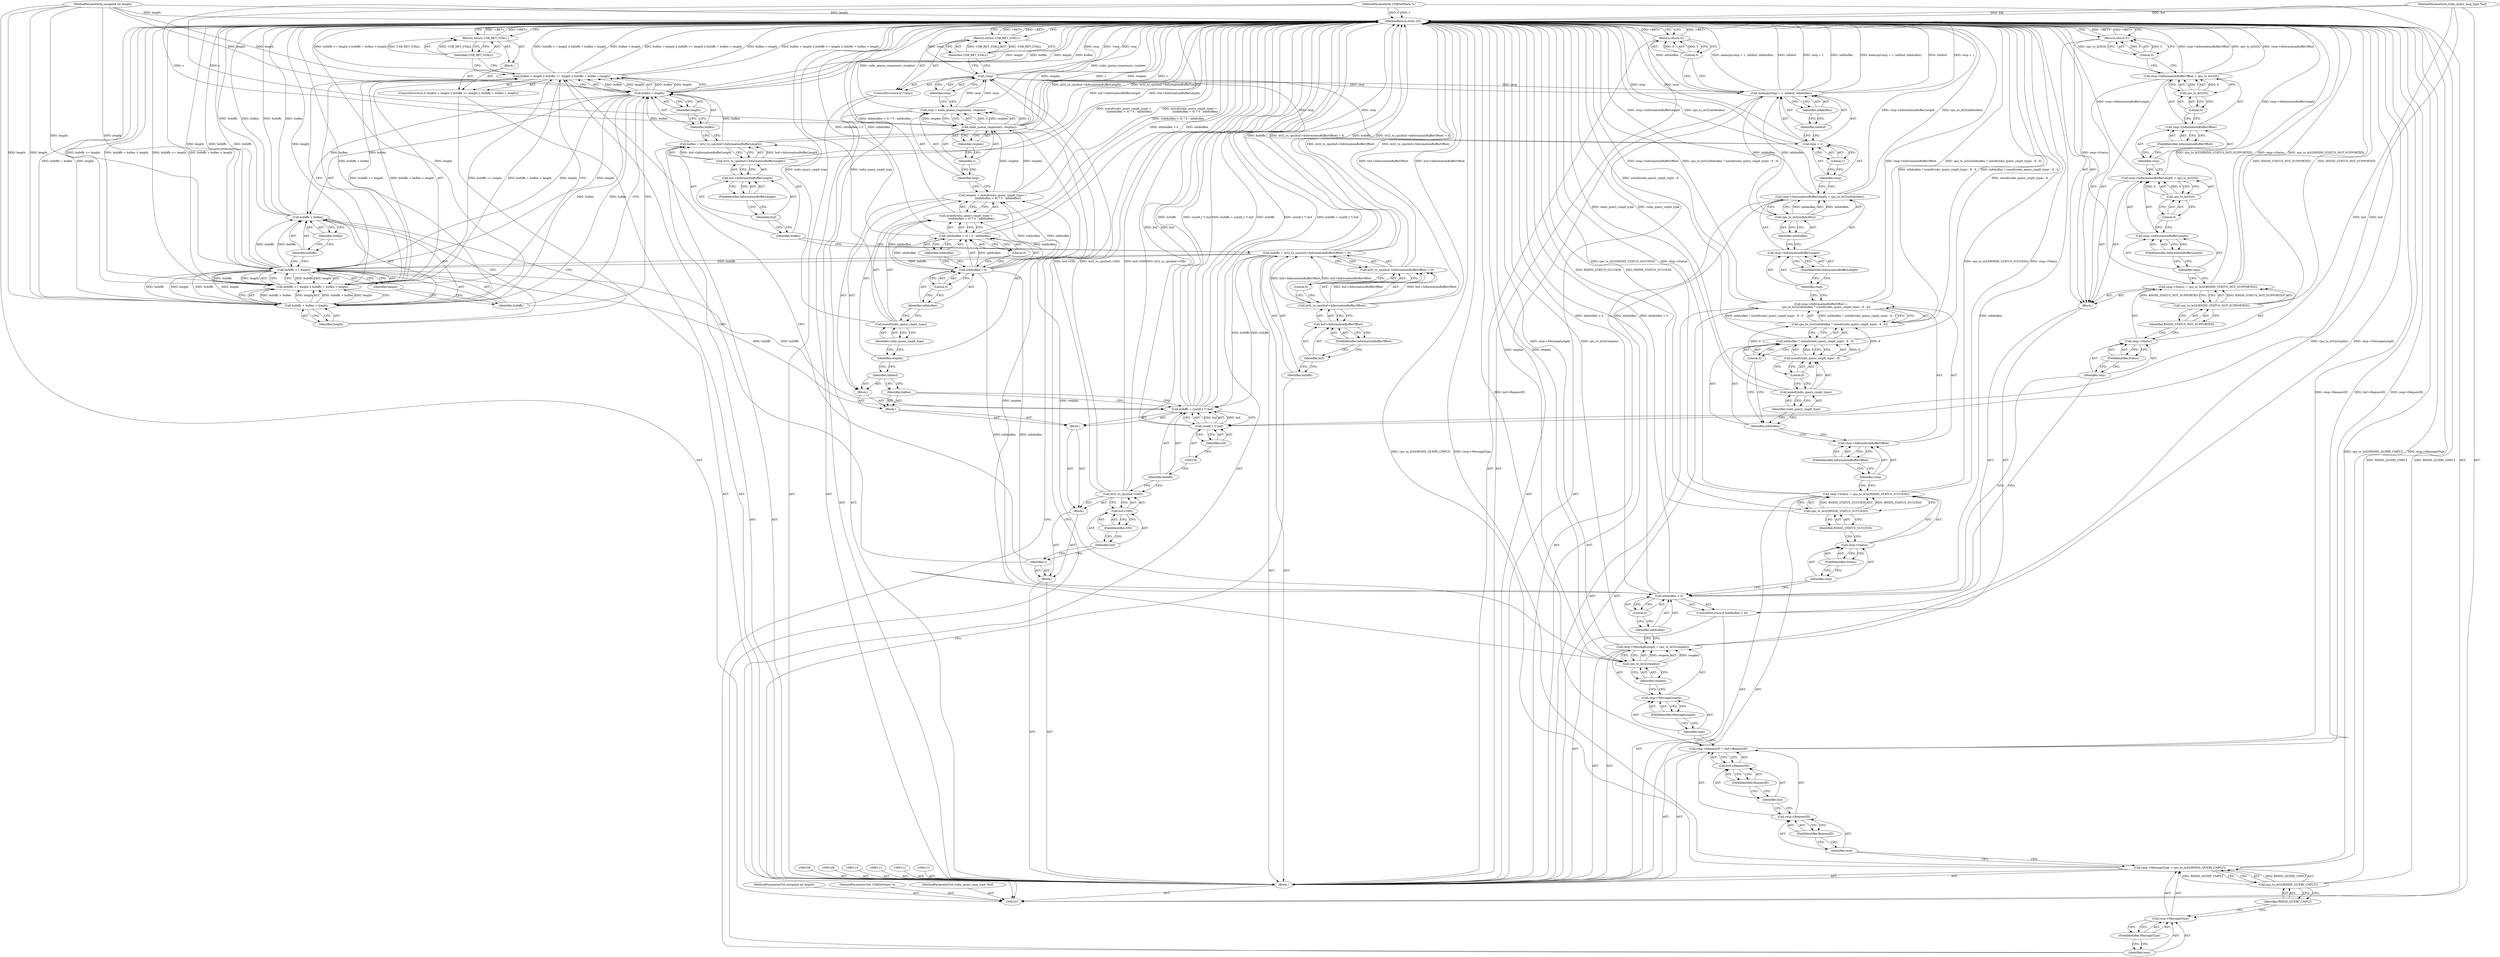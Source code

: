 digraph "0_qemu_fe3c546c5ff2a6210f9a4d8561cc64051ca8603e" {
"1000259" [label="(MethodReturn,static int)"];
"1000104" [label="(MethodParameterIn,USBNetState *s)"];
"1000349" [label="(MethodParameterOut,USBNetState *s)"];
"1000116" [label="(Call,le32_to_cpu(buf->InformationBufferOffset) + 8)"];
"1000117" [label="(Call,le32_to_cpu(buf->InformationBufferOffset))"];
"1000118" [label="(Call,buf->InformationBufferOffset)"];
"1000119" [label="(Identifier,buf)"];
"1000120" [label="(FieldIdentifier,InformationBufferOffset)"];
"1000114" [label="(Call,bufoffs = le32_to_cpu(buf->InformationBufferOffset) + 8)"];
"1000115" [label="(Identifier,bufoffs)"];
"1000121" [label="(Literal,8)"];
"1000124" [label="(Call,le32_to_cpu(buf->InformationBufferLength))"];
"1000125" [label="(Call,buf->InformationBufferLength)"];
"1000126" [label="(Identifier,buf)"];
"1000127" [label="(FieldIdentifier,InformationBufferLength)"];
"1000122" [label="(Call,buflen = le32_to_cpu(buf->InformationBufferLength))"];
"1000123" [label="(Identifier,buflen)"];
"1000132" [label="(Identifier,length)"];
"1000133" [label="(Call,bufoffs >= length || bufoffs + buflen > length)"];
"1000134" [label="(Call,bufoffs >= length)"];
"1000135" [label="(Identifier,bufoffs)"];
"1000136" [label="(Identifier,length)"];
"1000128" [label="(ControlStructure,if (buflen > length || bufoffs >= length || bufoffs + buflen > length))"];
"1000137" [label="(Call,bufoffs + buflen > length)"];
"1000138" [label="(Call,bufoffs + buflen)"];
"1000139" [label="(Identifier,bufoffs)"];
"1000140" [label="(Identifier,buflen)"];
"1000141" [label="(Identifier,length)"];
"1000142" [label="(Block,)"];
"1000129" [label="(Call,buflen > length || bufoffs >= length || bufoffs + buflen > length)"];
"1000130" [label="(Call,buflen > length)"];
"1000131" [label="(Identifier,buflen)"];
"1000144" [label="(Identifier,USB_RET_STALL)"];
"1000143" [label="(Return,return USB_RET_STALL;)"];
"1000145" [label="(Block,)"];
"1000146" [label="(Identifier,s)"];
"1000147" [label="(Block,)"];
"1000148" [label="(Call,le32_to_cpu(buf->OID))"];
"1000149" [label="(Call,buf->OID)"];
"1000150" [label="(Identifier,buf)"];
"1000151" [label="(FieldIdentifier,OID)"];
"1000152" [label="(Block,)"];
"1000153" [label="(Call,bufoffs + (uint8_t *) buf)"];
"1000154" [label="(Identifier,bufoffs)"];
"1000155" [label="(Call,(uint8_t *) buf)"];
"1000157" [label="(Identifier,buf)"];
"1000158" [label="(Block,)"];
"1000159" [label="(Identifier,buflen)"];
"1000160" [label="(Block,)"];
"1000161" [label="(Identifier,infobuf)"];
"1000164" [label="(Call,sizeof(rndis_query_cmplt_type) +\n            ((infobuflen < 0) ? 0 : infobuflen))"];
"1000165" [label="(Call,sizeof(rndis_query_cmplt_type))"];
"1000166" [label="(Identifier,rndis_query_cmplt_type)"];
"1000162" [label="(Call,resplen = sizeof(rndis_query_cmplt_type) +\n            ((infobuflen < 0) ? 0 : infobuflen))"];
"1000163" [label="(Identifier,resplen)"];
"1000105" [label="(MethodParameterIn,rndis_query_msg_type *buf)"];
"1000350" [label="(MethodParameterOut,rndis_query_msg_type *buf)"];
"1000106" [label="(MethodParameterIn,unsigned int length)"];
"1000351" [label="(MethodParameterOut,unsigned int length)"];
"1000167" [label="(Call,(infobuflen < 0) ? 0 : infobuflen)"];
"1000168" [label="(Call,infobuflen < 0)"];
"1000169" [label="(Identifier,infobuflen)"];
"1000170" [label="(Literal,0)"];
"1000171" [label="(Literal,0)"];
"1000172" [label="(Identifier,infobuflen)"];
"1000175" [label="(Call,rndis_queue_response(s, resplen))"];
"1000176" [label="(Identifier,s)"];
"1000177" [label="(Identifier,resplen)"];
"1000173" [label="(Call,resp = rndis_queue_response(s, resplen))"];
"1000174" [label="(Identifier,resp)"];
"1000178" [label="(ControlStructure,if (!resp))"];
"1000179" [label="(Call,!resp)"];
"1000180" [label="(Identifier,resp)"];
"1000182" [label="(Identifier,USB_RET_STALL)"];
"1000181" [label="(Return,return USB_RET_STALL;)"];
"1000186" [label="(FieldIdentifier,MessageType)"];
"1000187" [label="(Call,cpu_to_le32(RNDIS_QUERY_CMPLT))"];
"1000188" [label="(Identifier,RNDIS_QUERY_CMPLT)"];
"1000183" [label="(Call,resp->MessageType = cpu_to_le32(RNDIS_QUERY_CMPLT))"];
"1000184" [label="(Call,resp->MessageType)"];
"1000185" [label="(Identifier,resp)"];
"1000192" [label="(FieldIdentifier,RequestID)"];
"1000193" [label="(Call,buf->RequestID)"];
"1000194" [label="(Identifier,buf)"];
"1000195" [label="(FieldIdentifier,RequestID)"];
"1000189" [label="(Call,resp->RequestID = buf->RequestID)"];
"1000190" [label="(Call,resp->RequestID)"];
"1000191" [label="(Identifier,resp)"];
"1000199" [label="(FieldIdentifier,MessageLength)"];
"1000200" [label="(Call,cpu_to_le32(resplen))"];
"1000201" [label="(Identifier,resplen)"];
"1000196" [label="(Call,resp->MessageLength = cpu_to_le32(resplen))"];
"1000197" [label="(Call,resp->MessageLength)"];
"1000198" [label="(Identifier,resp)"];
"1000205" [label="(Literal,0)"];
"1000206" [label="(Block,)"];
"1000202" [label="(ControlStructure,if (infobuflen < 0))"];
"1000203" [label="(Call,infobuflen < 0)"];
"1000204" [label="(Identifier,infobuflen)"];
"1000107" [label="(Block,)"];
"1000210" [label="(FieldIdentifier,Status)"];
"1000211" [label="(Call,cpu_to_le32(RNDIS_STATUS_NOT_SUPPORTED))"];
"1000212" [label="(Identifier,RNDIS_STATUS_NOT_SUPPORTED)"];
"1000207" [label="(Call,resp->Status = cpu_to_le32(RNDIS_STATUS_NOT_SUPPORTED))"];
"1000208" [label="(Call,resp->Status)"];
"1000209" [label="(Identifier,resp)"];
"1000216" [label="(FieldIdentifier,InformationBufferLength)"];
"1000217" [label="(Call,cpu_to_le32(0))"];
"1000218" [label="(Literal,0)"];
"1000213" [label="(Call,resp->InformationBufferLength = cpu_to_le32(0))"];
"1000214" [label="(Call,resp->InformationBufferLength)"];
"1000215" [label="(Identifier,resp)"];
"1000222" [label="(FieldIdentifier,InformationBufferOffset)"];
"1000223" [label="(Call,cpu_to_le32(0))"];
"1000224" [label="(Literal,0)"];
"1000219" [label="(Call,resp->InformationBufferOffset = cpu_to_le32(0))"];
"1000220" [label="(Call,resp->InformationBufferOffset)"];
"1000221" [label="(Identifier,resp)"];
"1000226" [label="(Literal,0)"];
"1000225" [label="(Return,return 0;)"];
"1000230" [label="(FieldIdentifier,Status)"];
"1000231" [label="(Call,cpu_to_le32(RNDIS_STATUS_SUCCESS))"];
"1000232" [label="(Identifier,RNDIS_STATUS_SUCCESS)"];
"1000227" [label="(Call,resp->Status = cpu_to_le32(RNDIS_STATUS_SUCCESS))"];
"1000228" [label="(Call,resp->Status)"];
"1000229" [label="(Identifier,resp)"];
"1000236" [label="(FieldIdentifier,InformationBufferOffset)"];
"1000233" [label="(Call,resp->InformationBufferOffset =\n            cpu_to_le32(infobuflen ? sizeof(rndis_query_cmplt_type) - 8 : 0))"];
"1000234" [label="(Call,resp->InformationBufferOffset)"];
"1000235" [label="(Identifier,resp)"];
"1000237" [label="(Call,cpu_to_le32(infobuflen ? sizeof(rndis_query_cmplt_type) - 8 : 0))"];
"1000238" [label="(Call,infobuflen ? sizeof(rndis_query_cmplt_type) - 8 : 0)"];
"1000239" [label="(Identifier,infobuflen)"];
"1000240" [label="(Call,sizeof(rndis_query_cmplt_type) - 8)"];
"1000241" [label="(Call,sizeof(rndis_query_cmplt_type))"];
"1000242" [label="(Identifier,rndis_query_cmplt_type)"];
"1000243" [label="(Literal,8)"];
"1000244" [label="(Literal,0)"];
"1000248" [label="(FieldIdentifier,InformationBufferLength)"];
"1000249" [label="(Call,cpu_to_le32(infobuflen))"];
"1000245" [label="(Call,resp->InformationBufferLength = cpu_to_le32(infobuflen))"];
"1000246" [label="(Call,resp->InformationBufferLength)"];
"1000247" [label="(Identifier,resp)"];
"1000250" [label="(Identifier,infobuflen)"];
"1000252" [label="(Call,resp + 1)"];
"1000253" [label="(Identifier,resp)"];
"1000254" [label="(Literal,1)"];
"1000255" [label="(Identifier,infobuf)"];
"1000256" [label="(Identifier,infobuflen)"];
"1000251" [label="(Call,memcpy(resp + 1, infobuf, infobuflen))"];
"1000258" [label="(Literal,0)"];
"1000257" [label="(Return,return 0;)"];
"1000259" -> "1000103"  [label="AST: "];
"1000259" -> "1000143"  [label="CFG: "];
"1000259" -> "1000181"  [label="CFG: "];
"1000259" -> "1000225"  [label="CFG: "];
"1000259" -> "1000257"  [label="CFG: "];
"1000181" -> "1000259"  [label="DDG: <RET>"];
"1000257" -> "1000259"  [label="DDG: <RET>"];
"1000143" -> "1000259"  [label="DDG: <RET>"];
"1000129" -> "1000259"  [label="DDG: bufoffs >= length || bufoffs + buflen > length"];
"1000129" -> "1000259"  [label="DDG: buflen > length"];
"1000129" -> "1000259"  [label="DDG: buflen > length || bufoffs >= length || bufoffs + buflen > length"];
"1000175" -> "1000259"  [label="DDG: resplen"];
"1000175" -> "1000259"  [label="DDG: s"];
"1000137" -> "1000259"  [label="DDG: bufoffs + buflen"];
"1000137" -> "1000259"  [label="DDG: length"];
"1000187" -> "1000259"  [label="DDG: RNDIS_QUERY_CMPLT"];
"1000116" -> "1000259"  [label="DDG: le32_to_cpu(buf->InformationBufferOffset)"];
"1000167" -> "1000259"  [label="DDG: infobuflen < 0"];
"1000167" -> "1000259"  [label="DDG: infobuflen"];
"1000162" -> "1000259"  [label="DDG: sizeof(rndis_query_cmplt_type) +\n            ((infobuflen < 0) ? 0 : infobuflen)"];
"1000183" -> "1000259"  [label="DDG: cpu_to_le32(RNDIS_QUERY_CMPLT)"];
"1000183" -> "1000259"  [label="DDG: resp->MessageType"];
"1000251" -> "1000259"  [label="DDG: memcpy(resp + 1, infobuf, infobuflen)"];
"1000251" -> "1000259"  [label="DDG: infobuf"];
"1000251" -> "1000259"  [label="DDG: resp + 1"];
"1000251" -> "1000259"  [label="DDG: infobuflen"];
"1000124" -> "1000259"  [label="DDG: buf->InformationBufferLength"];
"1000200" -> "1000259"  [label="DDG: resplen"];
"1000219" -> "1000259"  [label="DDG: cpu_to_le32(0)"];
"1000219" -> "1000259"  [label="DDG: resp->InformationBufferOffset"];
"1000233" -> "1000259"  [label="DDG: cpu_to_le32(infobuflen ? sizeof(rndis_query_cmplt_type) - 8 : 0)"];
"1000233" -> "1000259"  [label="DDG: resp->InformationBufferOffset"];
"1000252" -> "1000259"  [label="DDG: resp"];
"1000189" -> "1000259"  [label="DDG: resp->RequestID"];
"1000189" -> "1000259"  [label="DDG: buf->RequestID"];
"1000196" -> "1000259"  [label="DDG: cpu_to_le32(resplen)"];
"1000196" -> "1000259"  [label="DDG: resp->MessageLength"];
"1000155" -> "1000259"  [label="DDG: buf"];
"1000179" -> "1000259"  [label="DDG: !resp"];
"1000179" -> "1000259"  [label="DDG: resp"];
"1000104" -> "1000259"  [label="DDG: s"];
"1000105" -> "1000259"  [label="DDG: buf"];
"1000238" -> "1000259"  [label="DDG: sizeof(rndis_query_cmplt_type) - 8"];
"1000227" -> "1000259"  [label="DDG: resp->Status"];
"1000227" -> "1000259"  [label="DDG: cpu_to_le32(RNDIS_STATUS_SUCCESS)"];
"1000213" -> "1000259"  [label="DDG: resp->InformationBufferLength"];
"1000237" -> "1000259"  [label="DDG: infobuflen ? sizeof(rndis_query_cmplt_type) - 8 : 0"];
"1000130" -> "1000259"  [label="DDG: length"];
"1000130" -> "1000259"  [label="DDG: buflen"];
"1000138" -> "1000259"  [label="DDG: bufoffs"];
"1000138" -> "1000259"  [label="DDG: buflen"];
"1000165" -> "1000259"  [label="DDG: rndis_query_cmplt_type"];
"1000153" -> "1000259"  [label="DDG: (uint8_t *) buf"];
"1000153" -> "1000259"  [label="DDG: bufoffs + (uint8_t *) buf"];
"1000153" -> "1000259"  [label="DDG: bufoffs"];
"1000164" -> "1000259"  [label="DDG: (infobuflen < 0) ? 0 : infobuflen"];
"1000133" -> "1000259"  [label="DDG: bufoffs >= length"];
"1000133" -> "1000259"  [label="DDG: bufoffs + buflen > length"];
"1000203" -> "1000259"  [label="DDG: infobuflen < 0"];
"1000203" -> "1000259"  [label="DDG: infobuflen"];
"1000114" -> "1000259"  [label="DDG: bufoffs"];
"1000114" -> "1000259"  [label="DDG: le32_to_cpu(buf->InformationBufferOffset) + 8"];
"1000207" -> "1000259"  [label="DDG: resp->Status"];
"1000207" -> "1000259"  [label="DDG: cpu_to_le32(RNDIS_STATUS_NOT_SUPPORTED)"];
"1000148" -> "1000259"  [label="DDG: buf->OID"];
"1000148" -> "1000259"  [label="DDG: le32_to_cpu(buf->OID)"];
"1000117" -> "1000259"  [label="DDG: buf->InformationBufferOffset"];
"1000211" -> "1000259"  [label="DDG: RNDIS_STATUS_NOT_SUPPORTED"];
"1000231" -> "1000259"  [label="DDG: RNDIS_STATUS_SUCCESS"];
"1000134" -> "1000259"  [label="DDG: bufoffs"];
"1000134" -> "1000259"  [label="DDG: length"];
"1000241" -> "1000259"  [label="DDG: rndis_query_cmplt_type"];
"1000245" -> "1000259"  [label="DDG: resp->InformationBufferLength"];
"1000245" -> "1000259"  [label="DDG: cpu_to_le32(infobuflen)"];
"1000106" -> "1000259"  [label="DDG: length"];
"1000173" -> "1000259"  [label="DDG: rndis_queue_response(s, resplen)"];
"1000122" -> "1000259"  [label="DDG: le32_to_cpu(buf->InformationBufferLength)"];
"1000225" -> "1000259"  [label="DDG: <RET>"];
"1000104" -> "1000103"  [label="AST: "];
"1000104" -> "1000259"  [label="DDG: s"];
"1000104" -> "1000175"  [label="DDG: s"];
"1000349" -> "1000103"  [label="AST: "];
"1000116" -> "1000114"  [label="AST: "];
"1000116" -> "1000121"  [label="CFG: "];
"1000117" -> "1000116"  [label="AST: "];
"1000121" -> "1000116"  [label="AST: "];
"1000114" -> "1000116"  [label="CFG: "];
"1000116" -> "1000259"  [label="DDG: le32_to_cpu(buf->InformationBufferOffset)"];
"1000117" -> "1000116"  [label="DDG: buf->InformationBufferOffset"];
"1000117" -> "1000116"  [label="AST: "];
"1000117" -> "1000118"  [label="CFG: "];
"1000118" -> "1000117"  [label="AST: "];
"1000121" -> "1000117"  [label="CFG: "];
"1000117" -> "1000259"  [label="DDG: buf->InformationBufferOffset"];
"1000117" -> "1000114"  [label="DDG: buf->InformationBufferOffset"];
"1000117" -> "1000116"  [label="DDG: buf->InformationBufferOffset"];
"1000118" -> "1000117"  [label="AST: "];
"1000118" -> "1000120"  [label="CFG: "];
"1000119" -> "1000118"  [label="AST: "];
"1000120" -> "1000118"  [label="AST: "];
"1000117" -> "1000118"  [label="CFG: "];
"1000119" -> "1000118"  [label="AST: "];
"1000119" -> "1000115"  [label="CFG: "];
"1000120" -> "1000119"  [label="CFG: "];
"1000120" -> "1000118"  [label="AST: "];
"1000120" -> "1000119"  [label="CFG: "];
"1000118" -> "1000120"  [label="CFG: "];
"1000114" -> "1000107"  [label="AST: "];
"1000114" -> "1000116"  [label="CFG: "];
"1000115" -> "1000114"  [label="AST: "];
"1000116" -> "1000114"  [label="AST: "];
"1000123" -> "1000114"  [label="CFG: "];
"1000114" -> "1000259"  [label="DDG: bufoffs"];
"1000114" -> "1000259"  [label="DDG: le32_to_cpu(buf->InformationBufferOffset) + 8"];
"1000117" -> "1000114"  [label="DDG: buf->InformationBufferOffset"];
"1000114" -> "1000134"  [label="DDG: bufoffs"];
"1000114" -> "1000153"  [label="DDG: bufoffs"];
"1000115" -> "1000114"  [label="AST: "];
"1000115" -> "1000103"  [label="CFG: "];
"1000119" -> "1000115"  [label="CFG: "];
"1000121" -> "1000116"  [label="AST: "];
"1000121" -> "1000117"  [label="CFG: "];
"1000116" -> "1000121"  [label="CFG: "];
"1000124" -> "1000122"  [label="AST: "];
"1000124" -> "1000125"  [label="CFG: "];
"1000125" -> "1000124"  [label="AST: "];
"1000122" -> "1000124"  [label="CFG: "];
"1000124" -> "1000259"  [label="DDG: buf->InformationBufferLength"];
"1000124" -> "1000122"  [label="DDG: buf->InformationBufferLength"];
"1000125" -> "1000124"  [label="AST: "];
"1000125" -> "1000127"  [label="CFG: "];
"1000126" -> "1000125"  [label="AST: "];
"1000127" -> "1000125"  [label="AST: "];
"1000124" -> "1000125"  [label="CFG: "];
"1000126" -> "1000125"  [label="AST: "];
"1000126" -> "1000123"  [label="CFG: "];
"1000127" -> "1000126"  [label="CFG: "];
"1000127" -> "1000125"  [label="AST: "];
"1000127" -> "1000126"  [label="CFG: "];
"1000125" -> "1000127"  [label="CFG: "];
"1000122" -> "1000107"  [label="AST: "];
"1000122" -> "1000124"  [label="CFG: "];
"1000123" -> "1000122"  [label="AST: "];
"1000124" -> "1000122"  [label="AST: "];
"1000131" -> "1000122"  [label="CFG: "];
"1000122" -> "1000259"  [label="DDG: le32_to_cpu(buf->InformationBufferLength)"];
"1000124" -> "1000122"  [label="DDG: buf->InformationBufferLength"];
"1000122" -> "1000130"  [label="DDG: buflen"];
"1000123" -> "1000122"  [label="AST: "];
"1000123" -> "1000114"  [label="CFG: "];
"1000126" -> "1000123"  [label="CFG: "];
"1000132" -> "1000130"  [label="AST: "];
"1000132" -> "1000131"  [label="CFG: "];
"1000130" -> "1000132"  [label="CFG: "];
"1000133" -> "1000129"  [label="AST: "];
"1000133" -> "1000134"  [label="CFG: "];
"1000133" -> "1000137"  [label="CFG: "];
"1000134" -> "1000133"  [label="AST: "];
"1000137" -> "1000133"  [label="AST: "];
"1000129" -> "1000133"  [label="CFG: "];
"1000133" -> "1000259"  [label="DDG: bufoffs >= length"];
"1000133" -> "1000259"  [label="DDG: bufoffs + buflen > length"];
"1000133" -> "1000129"  [label="DDG: bufoffs >= length"];
"1000133" -> "1000129"  [label="DDG: bufoffs + buflen > length"];
"1000134" -> "1000133"  [label="DDG: bufoffs"];
"1000134" -> "1000133"  [label="DDG: length"];
"1000137" -> "1000133"  [label="DDG: bufoffs + buflen"];
"1000137" -> "1000133"  [label="DDG: length"];
"1000134" -> "1000133"  [label="AST: "];
"1000134" -> "1000136"  [label="CFG: "];
"1000135" -> "1000134"  [label="AST: "];
"1000136" -> "1000134"  [label="AST: "];
"1000139" -> "1000134"  [label="CFG: "];
"1000133" -> "1000134"  [label="CFG: "];
"1000134" -> "1000259"  [label="DDG: bufoffs"];
"1000134" -> "1000259"  [label="DDG: length"];
"1000134" -> "1000133"  [label="DDG: bufoffs"];
"1000134" -> "1000133"  [label="DDG: length"];
"1000114" -> "1000134"  [label="DDG: bufoffs"];
"1000130" -> "1000134"  [label="DDG: length"];
"1000106" -> "1000134"  [label="DDG: length"];
"1000134" -> "1000137"  [label="DDG: bufoffs"];
"1000134" -> "1000137"  [label="DDG: length"];
"1000134" -> "1000138"  [label="DDG: bufoffs"];
"1000134" -> "1000153"  [label="DDG: bufoffs"];
"1000135" -> "1000134"  [label="AST: "];
"1000135" -> "1000130"  [label="CFG: "];
"1000136" -> "1000135"  [label="CFG: "];
"1000136" -> "1000134"  [label="AST: "];
"1000136" -> "1000135"  [label="CFG: "];
"1000134" -> "1000136"  [label="CFG: "];
"1000128" -> "1000107"  [label="AST: "];
"1000129" -> "1000128"  [label="AST: "];
"1000142" -> "1000128"  [label="AST: "];
"1000137" -> "1000133"  [label="AST: "];
"1000137" -> "1000141"  [label="CFG: "];
"1000138" -> "1000137"  [label="AST: "];
"1000141" -> "1000137"  [label="AST: "];
"1000133" -> "1000137"  [label="CFG: "];
"1000137" -> "1000259"  [label="DDG: bufoffs + buflen"];
"1000137" -> "1000259"  [label="DDG: length"];
"1000137" -> "1000133"  [label="DDG: bufoffs + buflen"];
"1000137" -> "1000133"  [label="DDG: length"];
"1000134" -> "1000137"  [label="DDG: bufoffs"];
"1000134" -> "1000137"  [label="DDG: length"];
"1000130" -> "1000137"  [label="DDG: buflen"];
"1000106" -> "1000137"  [label="DDG: length"];
"1000138" -> "1000137"  [label="AST: "];
"1000138" -> "1000140"  [label="CFG: "];
"1000139" -> "1000138"  [label="AST: "];
"1000140" -> "1000138"  [label="AST: "];
"1000141" -> "1000138"  [label="CFG: "];
"1000138" -> "1000259"  [label="DDG: bufoffs"];
"1000138" -> "1000259"  [label="DDG: buflen"];
"1000134" -> "1000138"  [label="DDG: bufoffs"];
"1000130" -> "1000138"  [label="DDG: buflen"];
"1000139" -> "1000138"  [label="AST: "];
"1000139" -> "1000134"  [label="CFG: "];
"1000140" -> "1000139"  [label="CFG: "];
"1000140" -> "1000138"  [label="AST: "];
"1000140" -> "1000139"  [label="CFG: "];
"1000138" -> "1000140"  [label="CFG: "];
"1000141" -> "1000137"  [label="AST: "];
"1000141" -> "1000138"  [label="CFG: "];
"1000137" -> "1000141"  [label="CFG: "];
"1000142" -> "1000128"  [label="AST: "];
"1000143" -> "1000142"  [label="AST: "];
"1000129" -> "1000128"  [label="AST: "];
"1000129" -> "1000130"  [label="CFG: "];
"1000129" -> "1000133"  [label="CFG: "];
"1000130" -> "1000129"  [label="AST: "];
"1000133" -> "1000129"  [label="AST: "];
"1000144" -> "1000129"  [label="CFG: "];
"1000146" -> "1000129"  [label="CFG: "];
"1000129" -> "1000259"  [label="DDG: bufoffs >= length || bufoffs + buflen > length"];
"1000129" -> "1000259"  [label="DDG: buflen > length"];
"1000129" -> "1000259"  [label="DDG: buflen > length || bufoffs >= length || bufoffs + buflen > length"];
"1000130" -> "1000129"  [label="DDG: buflen"];
"1000130" -> "1000129"  [label="DDG: length"];
"1000133" -> "1000129"  [label="DDG: bufoffs >= length"];
"1000133" -> "1000129"  [label="DDG: bufoffs + buflen > length"];
"1000130" -> "1000129"  [label="AST: "];
"1000130" -> "1000132"  [label="CFG: "];
"1000131" -> "1000130"  [label="AST: "];
"1000132" -> "1000130"  [label="AST: "];
"1000135" -> "1000130"  [label="CFG: "];
"1000129" -> "1000130"  [label="CFG: "];
"1000130" -> "1000259"  [label="DDG: length"];
"1000130" -> "1000259"  [label="DDG: buflen"];
"1000130" -> "1000129"  [label="DDG: buflen"];
"1000130" -> "1000129"  [label="DDG: length"];
"1000122" -> "1000130"  [label="DDG: buflen"];
"1000106" -> "1000130"  [label="DDG: length"];
"1000130" -> "1000134"  [label="DDG: length"];
"1000130" -> "1000137"  [label="DDG: buflen"];
"1000130" -> "1000138"  [label="DDG: buflen"];
"1000131" -> "1000130"  [label="AST: "];
"1000131" -> "1000122"  [label="CFG: "];
"1000132" -> "1000131"  [label="CFG: "];
"1000144" -> "1000143"  [label="AST: "];
"1000144" -> "1000129"  [label="CFG: "];
"1000143" -> "1000144"  [label="CFG: "];
"1000144" -> "1000143"  [label="DDG: USB_RET_STALL"];
"1000143" -> "1000142"  [label="AST: "];
"1000143" -> "1000144"  [label="CFG: "];
"1000144" -> "1000143"  [label="AST: "];
"1000259" -> "1000143"  [label="CFG: "];
"1000143" -> "1000259"  [label="DDG: <RET>"];
"1000144" -> "1000143"  [label="DDG: USB_RET_STALL"];
"1000145" -> "1000107"  [label="AST: "];
"1000146" -> "1000145"  [label="AST: "];
"1000147" -> "1000145"  [label="AST: "];
"1000146" -> "1000145"  [label="AST: "];
"1000146" -> "1000129"  [label="CFG: "];
"1000150" -> "1000146"  [label="CFG: "];
"1000147" -> "1000145"  [label="AST: "];
"1000148" -> "1000147"  [label="AST: "];
"1000152" -> "1000147"  [label="AST: "];
"1000148" -> "1000147"  [label="AST: "];
"1000148" -> "1000149"  [label="CFG: "];
"1000149" -> "1000148"  [label="AST: "];
"1000154" -> "1000148"  [label="CFG: "];
"1000148" -> "1000259"  [label="DDG: buf->OID"];
"1000148" -> "1000259"  [label="DDG: le32_to_cpu(buf->OID)"];
"1000149" -> "1000148"  [label="AST: "];
"1000149" -> "1000151"  [label="CFG: "];
"1000150" -> "1000149"  [label="AST: "];
"1000151" -> "1000149"  [label="AST: "];
"1000148" -> "1000149"  [label="CFG: "];
"1000150" -> "1000149"  [label="AST: "];
"1000150" -> "1000146"  [label="CFG: "];
"1000151" -> "1000150"  [label="CFG: "];
"1000151" -> "1000149"  [label="AST: "];
"1000151" -> "1000150"  [label="CFG: "];
"1000149" -> "1000151"  [label="CFG: "];
"1000152" -> "1000147"  [label="AST: "];
"1000153" -> "1000152"  [label="AST: "];
"1000158" -> "1000152"  [label="AST: "];
"1000153" -> "1000152"  [label="AST: "];
"1000153" -> "1000155"  [label="CFG: "];
"1000154" -> "1000153"  [label="AST: "];
"1000155" -> "1000153"  [label="AST: "];
"1000159" -> "1000153"  [label="CFG: "];
"1000153" -> "1000259"  [label="DDG: (uint8_t *) buf"];
"1000153" -> "1000259"  [label="DDG: bufoffs + (uint8_t *) buf"];
"1000153" -> "1000259"  [label="DDG: bufoffs"];
"1000114" -> "1000153"  [label="DDG: bufoffs"];
"1000134" -> "1000153"  [label="DDG: bufoffs"];
"1000155" -> "1000153"  [label="DDG: buf"];
"1000154" -> "1000153"  [label="AST: "];
"1000154" -> "1000148"  [label="CFG: "];
"1000156" -> "1000154"  [label="CFG: "];
"1000155" -> "1000153"  [label="AST: "];
"1000155" -> "1000157"  [label="CFG: "];
"1000156" -> "1000155"  [label="AST: "];
"1000157" -> "1000155"  [label="AST: "];
"1000153" -> "1000155"  [label="CFG: "];
"1000155" -> "1000259"  [label="DDG: buf"];
"1000155" -> "1000153"  [label="DDG: buf"];
"1000105" -> "1000155"  [label="DDG: buf"];
"1000157" -> "1000155"  [label="AST: "];
"1000157" -> "1000156"  [label="CFG: "];
"1000155" -> "1000157"  [label="CFG: "];
"1000158" -> "1000152"  [label="AST: "];
"1000159" -> "1000158"  [label="AST: "];
"1000160" -> "1000158"  [label="AST: "];
"1000159" -> "1000158"  [label="AST: "];
"1000159" -> "1000153"  [label="CFG: "];
"1000161" -> "1000159"  [label="CFG: "];
"1000160" -> "1000158"  [label="AST: "];
"1000161" -> "1000160"  [label="AST: "];
"1000162" -> "1000160"  [label="AST: "];
"1000161" -> "1000160"  [label="AST: "];
"1000161" -> "1000159"  [label="CFG: "];
"1000163" -> "1000161"  [label="CFG: "];
"1000164" -> "1000162"  [label="AST: "];
"1000164" -> "1000167"  [label="CFG: "];
"1000165" -> "1000164"  [label="AST: "];
"1000167" -> "1000164"  [label="AST: "];
"1000162" -> "1000164"  [label="CFG: "];
"1000164" -> "1000259"  [label="DDG: (infobuflen < 0) ? 0 : infobuflen"];
"1000168" -> "1000164"  [label="DDG: infobuflen"];
"1000165" -> "1000164"  [label="AST: "];
"1000165" -> "1000166"  [label="CFG: "];
"1000166" -> "1000165"  [label="AST: "];
"1000169" -> "1000165"  [label="CFG: "];
"1000165" -> "1000259"  [label="DDG: rndis_query_cmplt_type"];
"1000166" -> "1000165"  [label="AST: "];
"1000166" -> "1000163"  [label="CFG: "];
"1000165" -> "1000166"  [label="CFG: "];
"1000162" -> "1000160"  [label="AST: "];
"1000162" -> "1000164"  [label="CFG: "];
"1000163" -> "1000162"  [label="AST: "];
"1000164" -> "1000162"  [label="AST: "];
"1000174" -> "1000162"  [label="CFG: "];
"1000162" -> "1000259"  [label="DDG: sizeof(rndis_query_cmplt_type) +\n            ((infobuflen < 0) ? 0 : infobuflen)"];
"1000168" -> "1000162"  [label="DDG: infobuflen"];
"1000162" -> "1000175"  [label="DDG: resplen"];
"1000163" -> "1000162"  [label="AST: "];
"1000163" -> "1000161"  [label="CFG: "];
"1000166" -> "1000163"  [label="CFG: "];
"1000105" -> "1000103"  [label="AST: "];
"1000105" -> "1000259"  [label="DDG: buf"];
"1000105" -> "1000155"  [label="DDG: buf"];
"1000350" -> "1000103"  [label="AST: "];
"1000106" -> "1000103"  [label="AST: "];
"1000106" -> "1000259"  [label="DDG: length"];
"1000106" -> "1000130"  [label="DDG: length"];
"1000106" -> "1000134"  [label="DDG: length"];
"1000106" -> "1000137"  [label="DDG: length"];
"1000351" -> "1000103"  [label="AST: "];
"1000167" -> "1000164"  [label="AST: "];
"1000167" -> "1000171"  [label="CFG: "];
"1000167" -> "1000172"  [label="CFG: "];
"1000168" -> "1000167"  [label="AST: "];
"1000171" -> "1000167"  [label="AST: "];
"1000172" -> "1000167"  [label="AST: "];
"1000164" -> "1000167"  [label="CFG: "];
"1000167" -> "1000259"  [label="DDG: infobuflen < 0"];
"1000167" -> "1000259"  [label="DDG: infobuflen"];
"1000168" -> "1000167"  [label="DDG: infobuflen"];
"1000168" -> "1000167"  [label="AST: "];
"1000168" -> "1000170"  [label="CFG: "];
"1000169" -> "1000168"  [label="AST: "];
"1000170" -> "1000168"  [label="AST: "];
"1000171" -> "1000168"  [label="CFG: "];
"1000172" -> "1000168"  [label="CFG: "];
"1000168" -> "1000162"  [label="DDG: infobuflen"];
"1000168" -> "1000164"  [label="DDG: infobuflen"];
"1000168" -> "1000167"  [label="DDG: infobuflen"];
"1000168" -> "1000203"  [label="DDG: infobuflen"];
"1000169" -> "1000168"  [label="AST: "];
"1000169" -> "1000165"  [label="CFG: "];
"1000170" -> "1000169"  [label="CFG: "];
"1000170" -> "1000168"  [label="AST: "];
"1000170" -> "1000169"  [label="CFG: "];
"1000168" -> "1000170"  [label="CFG: "];
"1000171" -> "1000167"  [label="AST: "];
"1000171" -> "1000168"  [label="CFG: "];
"1000167" -> "1000171"  [label="CFG: "];
"1000172" -> "1000167"  [label="AST: "];
"1000172" -> "1000168"  [label="CFG: "];
"1000167" -> "1000172"  [label="CFG: "];
"1000175" -> "1000173"  [label="AST: "];
"1000175" -> "1000177"  [label="CFG: "];
"1000176" -> "1000175"  [label="AST: "];
"1000177" -> "1000175"  [label="AST: "];
"1000173" -> "1000175"  [label="CFG: "];
"1000175" -> "1000259"  [label="DDG: resplen"];
"1000175" -> "1000259"  [label="DDG: s"];
"1000175" -> "1000173"  [label="DDG: s"];
"1000175" -> "1000173"  [label="DDG: resplen"];
"1000104" -> "1000175"  [label="DDG: s"];
"1000162" -> "1000175"  [label="DDG: resplen"];
"1000175" -> "1000200"  [label="DDG: resplen"];
"1000176" -> "1000175"  [label="AST: "];
"1000176" -> "1000174"  [label="CFG: "];
"1000177" -> "1000176"  [label="CFG: "];
"1000177" -> "1000175"  [label="AST: "];
"1000177" -> "1000176"  [label="CFG: "];
"1000175" -> "1000177"  [label="CFG: "];
"1000173" -> "1000107"  [label="AST: "];
"1000173" -> "1000175"  [label="CFG: "];
"1000174" -> "1000173"  [label="AST: "];
"1000175" -> "1000173"  [label="AST: "];
"1000180" -> "1000173"  [label="CFG: "];
"1000173" -> "1000259"  [label="DDG: rndis_queue_response(s, resplen)"];
"1000175" -> "1000173"  [label="DDG: s"];
"1000175" -> "1000173"  [label="DDG: resplen"];
"1000173" -> "1000179"  [label="DDG: resp"];
"1000174" -> "1000173"  [label="AST: "];
"1000174" -> "1000162"  [label="CFG: "];
"1000176" -> "1000174"  [label="CFG: "];
"1000178" -> "1000107"  [label="AST: "];
"1000179" -> "1000178"  [label="AST: "];
"1000181" -> "1000178"  [label="AST: "];
"1000179" -> "1000178"  [label="AST: "];
"1000179" -> "1000180"  [label="CFG: "];
"1000180" -> "1000179"  [label="AST: "];
"1000182" -> "1000179"  [label="CFG: "];
"1000185" -> "1000179"  [label="CFG: "];
"1000179" -> "1000259"  [label="DDG: !resp"];
"1000179" -> "1000259"  [label="DDG: resp"];
"1000173" -> "1000179"  [label="DDG: resp"];
"1000179" -> "1000251"  [label="DDG: resp"];
"1000179" -> "1000252"  [label="DDG: resp"];
"1000180" -> "1000179"  [label="AST: "];
"1000180" -> "1000173"  [label="CFG: "];
"1000179" -> "1000180"  [label="CFG: "];
"1000182" -> "1000181"  [label="AST: "];
"1000182" -> "1000179"  [label="CFG: "];
"1000181" -> "1000182"  [label="CFG: "];
"1000182" -> "1000181"  [label="DDG: USB_RET_STALL"];
"1000181" -> "1000178"  [label="AST: "];
"1000181" -> "1000182"  [label="CFG: "];
"1000182" -> "1000181"  [label="AST: "];
"1000259" -> "1000181"  [label="CFG: "];
"1000181" -> "1000259"  [label="DDG: <RET>"];
"1000182" -> "1000181"  [label="DDG: USB_RET_STALL"];
"1000186" -> "1000184"  [label="AST: "];
"1000186" -> "1000185"  [label="CFG: "];
"1000184" -> "1000186"  [label="CFG: "];
"1000187" -> "1000183"  [label="AST: "];
"1000187" -> "1000188"  [label="CFG: "];
"1000188" -> "1000187"  [label="AST: "];
"1000183" -> "1000187"  [label="CFG: "];
"1000187" -> "1000259"  [label="DDG: RNDIS_QUERY_CMPLT"];
"1000187" -> "1000183"  [label="DDG: RNDIS_QUERY_CMPLT"];
"1000188" -> "1000187"  [label="AST: "];
"1000188" -> "1000184"  [label="CFG: "];
"1000187" -> "1000188"  [label="CFG: "];
"1000183" -> "1000107"  [label="AST: "];
"1000183" -> "1000187"  [label="CFG: "];
"1000184" -> "1000183"  [label="AST: "];
"1000187" -> "1000183"  [label="AST: "];
"1000191" -> "1000183"  [label="CFG: "];
"1000183" -> "1000259"  [label="DDG: cpu_to_le32(RNDIS_QUERY_CMPLT)"];
"1000183" -> "1000259"  [label="DDG: resp->MessageType"];
"1000187" -> "1000183"  [label="DDG: RNDIS_QUERY_CMPLT"];
"1000184" -> "1000183"  [label="AST: "];
"1000184" -> "1000186"  [label="CFG: "];
"1000185" -> "1000184"  [label="AST: "];
"1000186" -> "1000184"  [label="AST: "];
"1000188" -> "1000184"  [label="CFG: "];
"1000185" -> "1000184"  [label="AST: "];
"1000185" -> "1000179"  [label="CFG: "];
"1000186" -> "1000185"  [label="CFG: "];
"1000192" -> "1000190"  [label="AST: "];
"1000192" -> "1000191"  [label="CFG: "];
"1000190" -> "1000192"  [label="CFG: "];
"1000193" -> "1000189"  [label="AST: "];
"1000193" -> "1000195"  [label="CFG: "];
"1000194" -> "1000193"  [label="AST: "];
"1000195" -> "1000193"  [label="AST: "];
"1000189" -> "1000193"  [label="CFG: "];
"1000194" -> "1000193"  [label="AST: "];
"1000194" -> "1000190"  [label="CFG: "];
"1000195" -> "1000194"  [label="CFG: "];
"1000195" -> "1000193"  [label="AST: "];
"1000195" -> "1000194"  [label="CFG: "];
"1000193" -> "1000195"  [label="CFG: "];
"1000189" -> "1000107"  [label="AST: "];
"1000189" -> "1000193"  [label="CFG: "];
"1000190" -> "1000189"  [label="AST: "];
"1000193" -> "1000189"  [label="AST: "];
"1000198" -> "1000189"  [label="CFG: "];
"1000189" -> "1000259"  [label="DDG: resp->RequestID"];
"1000189" -> "1000259"  [label="DDG: buf->RequestID"];
"1000190" -> "1000189"  [label="AST: "];
"1000190" -> "1000192"  [label="CFG: "];
"1000191" -> "1000190"  [label="AST: "];
"1000192" -> "1000190"  [label="AST: "];
"1000194" -> "1000190"  [label="CFG: "];
"1000191" -> "1000190"  [label="AST: "];
"1000191" -> "1000183"  [label="CFG: "];
"1000192" -> "1000191"  [label="CFG: "];
"1000199" -> "1000197"  [label="AST: "];
"1000199" -> "1000198"  [label="CFG: "];
"1000197" -> "1000199"  [label="CFG: "];
"1000200" -> "1000196"  [label="AST: "];
"1000200" -> "1000201"  [label="CFG: "];
"1000201" -> "1000200"  [label="AST: "];
"1000196" -> "1000200"  [label="CFG: "];
"1000200" -> "1000259"  [label="DDG: resplen"];
"1000200" -> "1000196"  [label="DDG: resplen"];
"1000175" -> "1000200"  [label="DDG: resplen"];
"1000201" -> "1000200"  [label="AST: "];
"1000201" -> "1000197"  [label="CFG: "];
"1000200" -> "1000201"  [label="CFG: "];
"1000196" -> "1000107"  [label="AST: "];
"1000196" -> "1000200"  [label="CFG: "];
"1000197" -> "1000196"  [label="AST: "];
"1000200" -> "1000196"  [label="AST: "];
"1000204" -> "1000196"  [label="CFG: "];
"1000196" -> "1000259"  [label="DDG: cpu_to_le32(resplen)"];
"1000196" -> "1000259"  [label="DDG: resp->MessageLength"];
"1000200" -> "1000196"  [label="DDG: resplen"];
"1000197" -> "1000196"  [label="AST: "];
"1000197" -> "1000199"  [label="CFG: "];
"1000198" -> "1000197"  [label="AST: "];
"1000199" -> "1000197"  [label="AST: "];
"1000201" -> "1000197"  [label="CFG: "];
"1000198" -> "1000197"  [label="AST: "];
"1000198" -> "1000189"  [label="CFG: "];
"1000199" -> "1000198"  [label="CFG: "];
"1000205" -> "1000203"  [label="AST: "];
"1000205" -> "1000204"  [label="CFG: "];
"1000203" -> "1000205"  [label="CFG: "];
"1000206" -> "1000202"  [label="AST: "];
"1000207" -> "1000206"  [label="AST: "];
"1000213" -> "1000206"  [label="AST: "];
"1000219" -> "1000206"  [label="AST: "];
"1000225" -> "1000206"  [label="AST: "];
"1000202" -> "1000107"  [label="AST: "];
"1000203" -> "1000202"  [label="AST: "];
"1000206" -> "1000202"  [label="AST: "];
"1000203" -> "1000202"  [label="AST: "];
"1000203" -> "1000205"  [label="CFG: "];
"1000204" -> "1000203"  [label="AST: "];
"1000205" -> "1000203"  [label="AST: "];
"1000209" -> "1000203"  [label="CFG: "];
"1000229" -> "1000203"  [label="CFG: "];
"1000203" -> "1000259"  [label="DDG: infobuflen < 0"];
"1000203" -> "1000259"  [label="DDG: infobuflen"];
"1000168" -> "1000203"  [label="DDG: infobuflen"];
"1000204" -> "1000203"  [label="AST: "];
"1000204" -> "1000196"  [label="CFG: "];
"1000205" -> "1000204"  [label="CFG: "];
"1000107" -> "1000103"  [label="AST: "];
"1000108" -> "1000107"  [label="AST: "];
"1000109" -> "1000107"  [label="AST: "];
"1000110" -> "1000107"  [label="AST: "];
"1000111" -> "1000107"  [label="AST: "];
"1000112" -> "1000107"  [label="AST: "];
"1000113" -> "1000107"  [label="AST: "];
"1000114" -> "1000107"  [label="AST: "];
"1000122" -> "1000107"  [label="AST: "];
"1000128" -> "1000107"  [label="AST: "];
"1000145" -> "1000107"  [label="AST: "];
"1000173" -> "1000107"  [label="AST: "];
"1000178" -> "1000107"  [label="AST: "];
"1000183" -> "1000107"  [label="AST: "];
"1000189" -> "1000107"  [label="AST: "];
"1000196" -> "1000107"  [label="AST: "];
"1000202" -> "1000107"  [label="AST: "];
"1000227" -> "1000107"  [label="AST: "];
"1000233" -> "1000107"  [label="AST: "];
"1000245" -> "1000107"  [label="AST: "];
"1000251" -> "1000107"  [label="AST: "];
"1000257" -> "1000107"  [label="AST: "];
"1000210" -> "1000208"  [label="AST: "];
"1000210" -> "1000209"  [label="CFG: "];
"1000208" -> "1000210"  [label="CFG: "];
"1000211" -> "1000207"  [label="AST: "];
"1000211" -> "1000212"  [label="CFG: "];
"1000212" -> "1000211"  [label="AST: "];
"1000207" -> "1000211"  [label="CFG: "];
"1000211" -> "1000259"  [label="DDG: RNDIS_STATUS_NOT_SUPPORTED"];
"1000211" -> "1000207"  [label="DDG: RNDIS_STATUS_NOT_SUPPORTED"];
"1000212" -> "1000211"  [label="AST: "];
"1000212" -> "1000208"  [label="CFG: "];
"1000211" -> "1000212"  [label="CFG: "];
"1000207" -> "1000206"  [label="AST: "];
"1000207" -> "1000211"  [label="CFG: "];
"1000208" -> "1000207"  [label="AST: "];
"1000211" -> "1000207"  [label="AST: "];
"1000215" -> "1000207"  [label="CFG: "];
"1000207" -> "1000259"  [label="DDG: resp->Status"];
"1000207" -> "1000259"  [label="DDG: cpu_to_le32(RNDIS_STATUS_NOT_SUPPORTED)"];
"1000211" -> "1000207"  [label="DDG: RNDIS_STATUS_NOT_SUPPORTED"];
"1000208" -> "1000207"  [label="AST: "];
"1000208" -> "1000210"  [label="CFG: "];
"1000209" -> "1000208"  [label="AST: "];
"1000210" -> "1000208"  [label="AST: "];
"1000212" -> "1000208"  [label="CFG: "];
"1000209" -> "1000208"  [label="AST: "];
"1000209" -> "1000203"  [label="CFG: "];
"1000210" -> "1000209"  [label="CFG: "];
"1000216" -> "1000214"  [label="AST: "];
"1000216" -> "1000215"  [label="CFG: "];
"1000214" -> "1000216"  [label="CFG: "];
"1000217" -> "1000213"  [label="AST: "];
"1000217" -> "1000218"  [label="CFG: "];
"1000218" -> "1000217"  [label="AST: "];
"1000213" -> "1000217"  [label="CFG: "];
"1000217" -> "1000213"  [label="DDG: 0"];
"1000218" -> "1000217"  [label="AST: "];
"1000218" -> "1000214"  [label="CFG: "];
"1000217" -> "1000218"  [label="CFG: "];
"1000213" -> "1000206"  [label="AST: "];
"1000213" -> "1000217"  [label="CFG: "];
"1000214" -> "1000213"  [label="AST: "];
"1000217" -> "1000213"  [label="AST: "];
"1000221" -> "1000213"  [label="CFG: "];
"1000213" -> "1000259"  [label="DDG: resp->InformationBufferLength"];
"1000217" -> "1000213"  [label="DDG: 0"];
"1000214" -> "1000213"  [label="AST: "];
"1000214" -> "1000216"  [label="CFG: "];
"1000215" -> "1000214"  [label="AST: "];
"1000216" -> "1000214"  [label="AST: "];
"1000218" -> "1000214"  [label="CFG: "];
"1000215" -> "1000214"  [label="AST: "];
"1000215" -> "1000207"  [label="CFG: "];
"1000216" -> "1000215"  [label="CFG: "];
"1000222" -> "1000220"  [label="AST: "];
"1000222" -> "1000221"  [label="CFG: "];
"1000220" -> "1000222"  [label="CFG: "];
"1000223" -> "1000219"  [label="AST: "];
"1000223" -> "1000224"  [label="CFG: "];
"1000224" -> "1000223"  [label="AST: "];
"1000219" -> "1000223"  [label="CFG: "];
"1000223" -> "1000219"  [label="DDG: 0"];
"1000224" -> "1000223"  [label="AST: "];
"1000224" -> "1000220"  [label="CFG: "];
"1000223" -> "1000224"  [label="CFG: "];
"1000219" -> "1000206"  [label="AST: "];
"1000219" -> "1000223"  [label="CFG: "];
"1000220" -> "1000219"  [label="AST: "];
"1000223" -> "1000219"  [label="AST: "];
"1000226" -> "1000219"  [label="CFG: "];
"1000219" -> "1000259"  [label="DDG: cpu_to_le32(0)"];
"1000219" -> "1000259"  [label="DDG: resp->InformationBufferOffset"];
"1000223" -> "1000219"  [label="DDG: 0"];
"1000220" -> "1000219"  [label="AST: "];
"1000220" -> "1000222"  [label="CFG: "];
"1000221" -> "1000220"  [label="AST: "];
"1000222" -> "1000220"  [label="AST: "];
"1000224" -> "1000220"  [label="CFG: "];
"1000221" -> "1000220"  [label="AST: "];
"1000221" -> "1000213"  [label="CFG: "];
"1000222" -> "1000221"  [label="CFG: "];
"1000226" -> "1000225"  [label="AST: "];
"1000226" -> "1000219"  [label="CFG: "];
"1000225" -> "1000226"  [label="CFG: "];
"1000226" -> "1000225"  [label="DDG: 0"];
"1000225" -> "1000206"  [label="AST: "];
"1000225" -> "1000226"  [label="CFG: "];
"1000226" -> "1000225"  [label="AST: "];
"1000259" -> "1000225"  [label="CFG: "];
"1000225" -> "1000259"  [label="DDG: <RET>"];
"1000226" -> "1000225"  [label="DDG: 0"];
"1000230" -> "1000228"  [label="AST: "];
"1000230" -> "1000229"  [label="CFG: "];
"1000228" -> "1000230"  [label="CFG: "];
"1000231" -> "1000227"  [label="AST: "];
"1000231" -> "1000232"  [label="CFG: "];
"1000232" -> "1000231"  [label="AST: "];
"1000227" -> "1000231"  [label="CFG: "];
"1000231" -> "1000259"  [label="DDG: RNDIS_STATUS_SUCCESS"];
"1000231" -> "1000227"  [label="DDG: RNDIS_STATUS_SUCCESS"];
"1000232" -> "1000231"  [label="AST: "];
"1000232" -> "1000228"  [label="CFG: "];
"1000231" -> "1000232"  [label="CFG: "];
"1000227" -> "1000107"  [label="AST: "];
"1000227" -> "1000231"  [label="CFG: "];
"1000228" -> "1000227"  [label="AST: "];
"1000231" -> "1000227"  [label="AST: "];
"1000235" -> "1000227"  [label="CFG: "];
"1000227" -> "1000259"  [label="DDG: resp->Status"];
"1000227" -> "1000259"  [label="DDG: cpu_to_le32(RNDIS_STATUS_SUCCESS)"];
"1000231" -> "1000227"  [label="DDG: RNDIS_STATUS_SUCCESS"];
"1000228" -> "1000227"  [label="AST: "];
"1000228" -> "1000230"  [label="CFG: "];
"1000229" -> "1000228"  [label="AST: "];
"1000230" -> "1000228"  [label="AST: "];
"1000232" -> "1000228"  [label="CFG: "];
"1000229" -> "1000228"  [label="AST: "];
"1000229" -> "1000203"  [label="CFG: "];
"1000230" -> "1000229"  [label="CFG: "];
"1000236" -> "1000234"  [label="AST: "];
"1000236" -> "1000235"  [label="CFG: "];
"1000234" -> "1000236"  [label="CFG: "];
"1000233" -> "1000107"  [label="AST: "];
"1000233" -> "1000237"  [label="CFG: "];
"1000234" -> "1000233"  [label="AST: "];
"1000237" -> "1000233"  [label="AST: "];
"1000247" -> "1000233"  [label="CFG: "];
"1000233" -> "1000259"  [label="DDG: cpu_to_le32(infobuflen ? sizeof(rndis_query_cmplt_type) - 8 : 0)"];
"1000233" -> "1000259"  [label="DDG: resp->InformationBufferOffset"];
"1000237" -> "1000233"  [label="DDG: infobuflen ? sizeof(rndis_query_cmplt_type) - 8 : 0"];
"1000234" -> "1000233"  [label="AST: "];
"1000234" -> "1000236"  [label="CFG: "];
"1000235" -> "1000234"  [label="AST: "];
"1000236" -> "1000234"  [label="AST: "];
"1000239" -> "1000234"  [label="CFG: "];
"1000235" -> "1000234"  [label="AST: "];
"1000235" -> "1000227"  [label="CFG: "];
"1000236" -> "1000235"  [label="CFG: "];
"1000237" -> "1000233"  [label="AST: "];
"1000237" -> "1000238"  [label="CFG: "];
"1000238" -> "1000237"  [label="AST: "];
"1000233" -> "1000237"  [label="CFG: "];
"1000237" -> "1000259"  [label="DDG: infobuflen ? sizeof(rndis_query_cmplt_type) - 8 : 0"];
"1000237" -> "1000233"  [label="DDG: infobuflen ? sizeof(rndis_query_cmplt_type) - 8 : 0"];
"1000240" -> "1000237"  [label="DDG: 8"];
"1000238" -> "1000237"  [label="AST: "];
"1000238" -> "1000240"  [label="CFG: "];
"1000238" -> "1000244"  [label="CFG: "];
"1000239" -> "1000238"  [label="AST: "];
"1000240" -> "1000238"  [label="AST: "];
"1000244" -> "1000238"  [label="AST: "];
"1000237" -> "1000238"  [label="CFG: "];
"1000238" -> "1000259"  [label="DDG: sizeof(rndis_query_cmplt_type) - 8"];
"1000240" -> "1000238"  [label="DDG: 8"];
"1000239" -> "1000238"  [label="AST: "];
"1000239" -> "1000234"  [label="CFG: "];
"1000242" -> "1000239"  [label="CFG: "];
"1000244" -> "1000239"  [label="CFG: "];
"1000240" -> "1000238"  [label="AST: "];
"1000240" -> "1000243"  [label="CFG: "];
"1000241" -> "1000240"  [label="AST: "];
"1000243" -> "1000240"  [label="AST: "];
"1000238" -> "1000240"  [label="CFG: "];
"1000240" -> "1000237"  [label="DDG: 8"];
"1000240" -> "1000238"  [label="DDG: 8"];
"1000241" -> "1000240"  [label="AST: "];
"1000241" -> "1000242"  [label="CFG: "];
"1000242" -> "1000241"  [label="AST: "];
"1000243" -> "1000241"  [label="CFG: "];
"1000241" -> "1000259"  [label="DDG: rndis_query_cmplt_type"];
"1000242" -> "1000241"  [label="AST: "];
"1000242" -> "1000239"  [label="CFG: "];
"1000241" -> "1000242"  [label="CFG: "];
"1000243" -> "1000240"  [label="AST: "];
"1000243" -> "1000241"  [label="CFG: "];
"1000240" -> "1000243"  [label="CFG: "];
"1000244" -> "1000238"  [label="AST: "];
"1000244" -> "1000239"  [label="CFG: "];
"1000238" -> "1000244"  [label="CFG: "];
"1000248" -> "1000246"  [label="AST: "];
"1000248" -> "1000247"  [label="CFG: "];
"1000246" -> "1000248"  [label="CFG: "];
"1000249" -> "1000245"  [label="AST: "];
"1000249" -> "1000250"  [label="CFG: "];
"1000250" -> "1000249"  [label="AST: "];
"1000245" -> "1000249"  [label="CFG: "];
"1000249" -> "1000245"  [label="DDG: infobuflen"];
"1000249" -> "1000251"  [label="DDG: infobuflen"];
"1000245" -> "1000107"  [label="AST: "];
"1000245" -> "1000249"  [label="CFG: "];
"1000246" -> "1000245"  [label="AST: "];
"1000249" -> "1000245"  [label="AST: "];
"1000253" -> "1000245"  [label="CFG: "];
"1000245" -> "1000259"  [label="DDG: resp->InformationBufferLength"];
"1000245" -> "1000259"  [label="DDG: cpu_to_le32(infobuflen)"];
"1000249" -> "1000245"  [label="DDG: infobuflen"];
"1000246" -> "1000245"  [label="AST: "];
"1000246" -> "1000248"  [label="CFG: "];
"1000247" -> "1000246"  [label="AST: "];
"1000248" -> "1000246"  [label="AST: "];
"1000250" -> "1000246"  [label="CFG: "];
"1000247" -> "1000246"  [label="AST: "];
"1000247" -> "1000233"  [label="CFG: "];
"1000248" -> "1000247"  [label="CFG: "];
"1000250" -> "1000249"  [label="AST: "];
"1000250" -> "1000246"  [label="CFG: "];
"1000249" -> "1000250"  [label="CFG: "];
"1000252" -> "1000251"  [label="AST: "];
"1000252" -> "1000254"  [label="CFG: "];
"1000253" -> "1000252"  [label="AST: "];
"1000254" -> "1000252"  [label="AST: "];
"1000255" -> "1000252"  [label="CFG: "];
"1000252" -> "1000259"  [label="DDG: resp"];
"1000179" -> "1000252"  [label="DDG: resp"];
"1000253" -> "1000252"  [label="AST: "];
"1000253" -> "1000245"  [label="CFG: "];
"1000254" -> "1000253"  [label="CFG: "];
"1000254" -> "1000252"  [label="AST: "];
"1000254" -> "1000253"  [label="CFG: "];
"1000252" -> "1000254"  [label="CFG: "];
"1000255" -> "1000251"  [label="AST: "];
"1000255" -> "1000252"  [label="CFG: "];
"1000256" -> "1000255"  [label="CFG: "];
"1000256" -> "1000251"  [label="AST: "];
"1000256" -> "1000255"  [label="CFG: "];
"1000251" -> "1000256"  [label="CFG: "];
"1000251" -> "1000107"  [label="AST: "];
"1000251" -> "1000256"  [label="CFG: "];
"1000252" -> "1000251"  [label="AST: "];
"1000255" -> "1000251"  [label="AST: "];
"1000256" -> "1000251"  [label="AST: "];
"1000258" -> "1000251"  [label="CFG: "];
"1000251" -> "1000259"  [label="DDG: memcpy(resp + 1, infobuf, infobuflen)"];
"1000251" -> "1000259"  [label="DDG: infobuf"];
"1000251" -> "1000259"  [label="DDG: resp + 1"];
"1000251" -> "1000259"  [label="DDG: infobuflen"];
"1000179" -> "1000251"  [label="DDG: resp"];
"1000249" -> "1000251"  [label="DDG: infobuflen"];
"1000258" -> "1000257"  [label="AST: "];
"1000258" -> "1000251"  [label="CFG: "];
"1000257" -> "1000258"  [label="CFG: "];
"1000258" -> "1000257"  [label="DDG: 0"];
"1000257" -> "1000107"  [label="AST: "];
"1000257" -> "1000258"  [label="CFG: "];
"1000258" -> "1000257"  [label="AST: "];
"1000259" -> "1000257"  [label="CFG: "];
"1000257" -> "1000259"  [label="DDG: <RET>"];
"1000258" -> "1000257"  [label="DDG: 0"];
}
